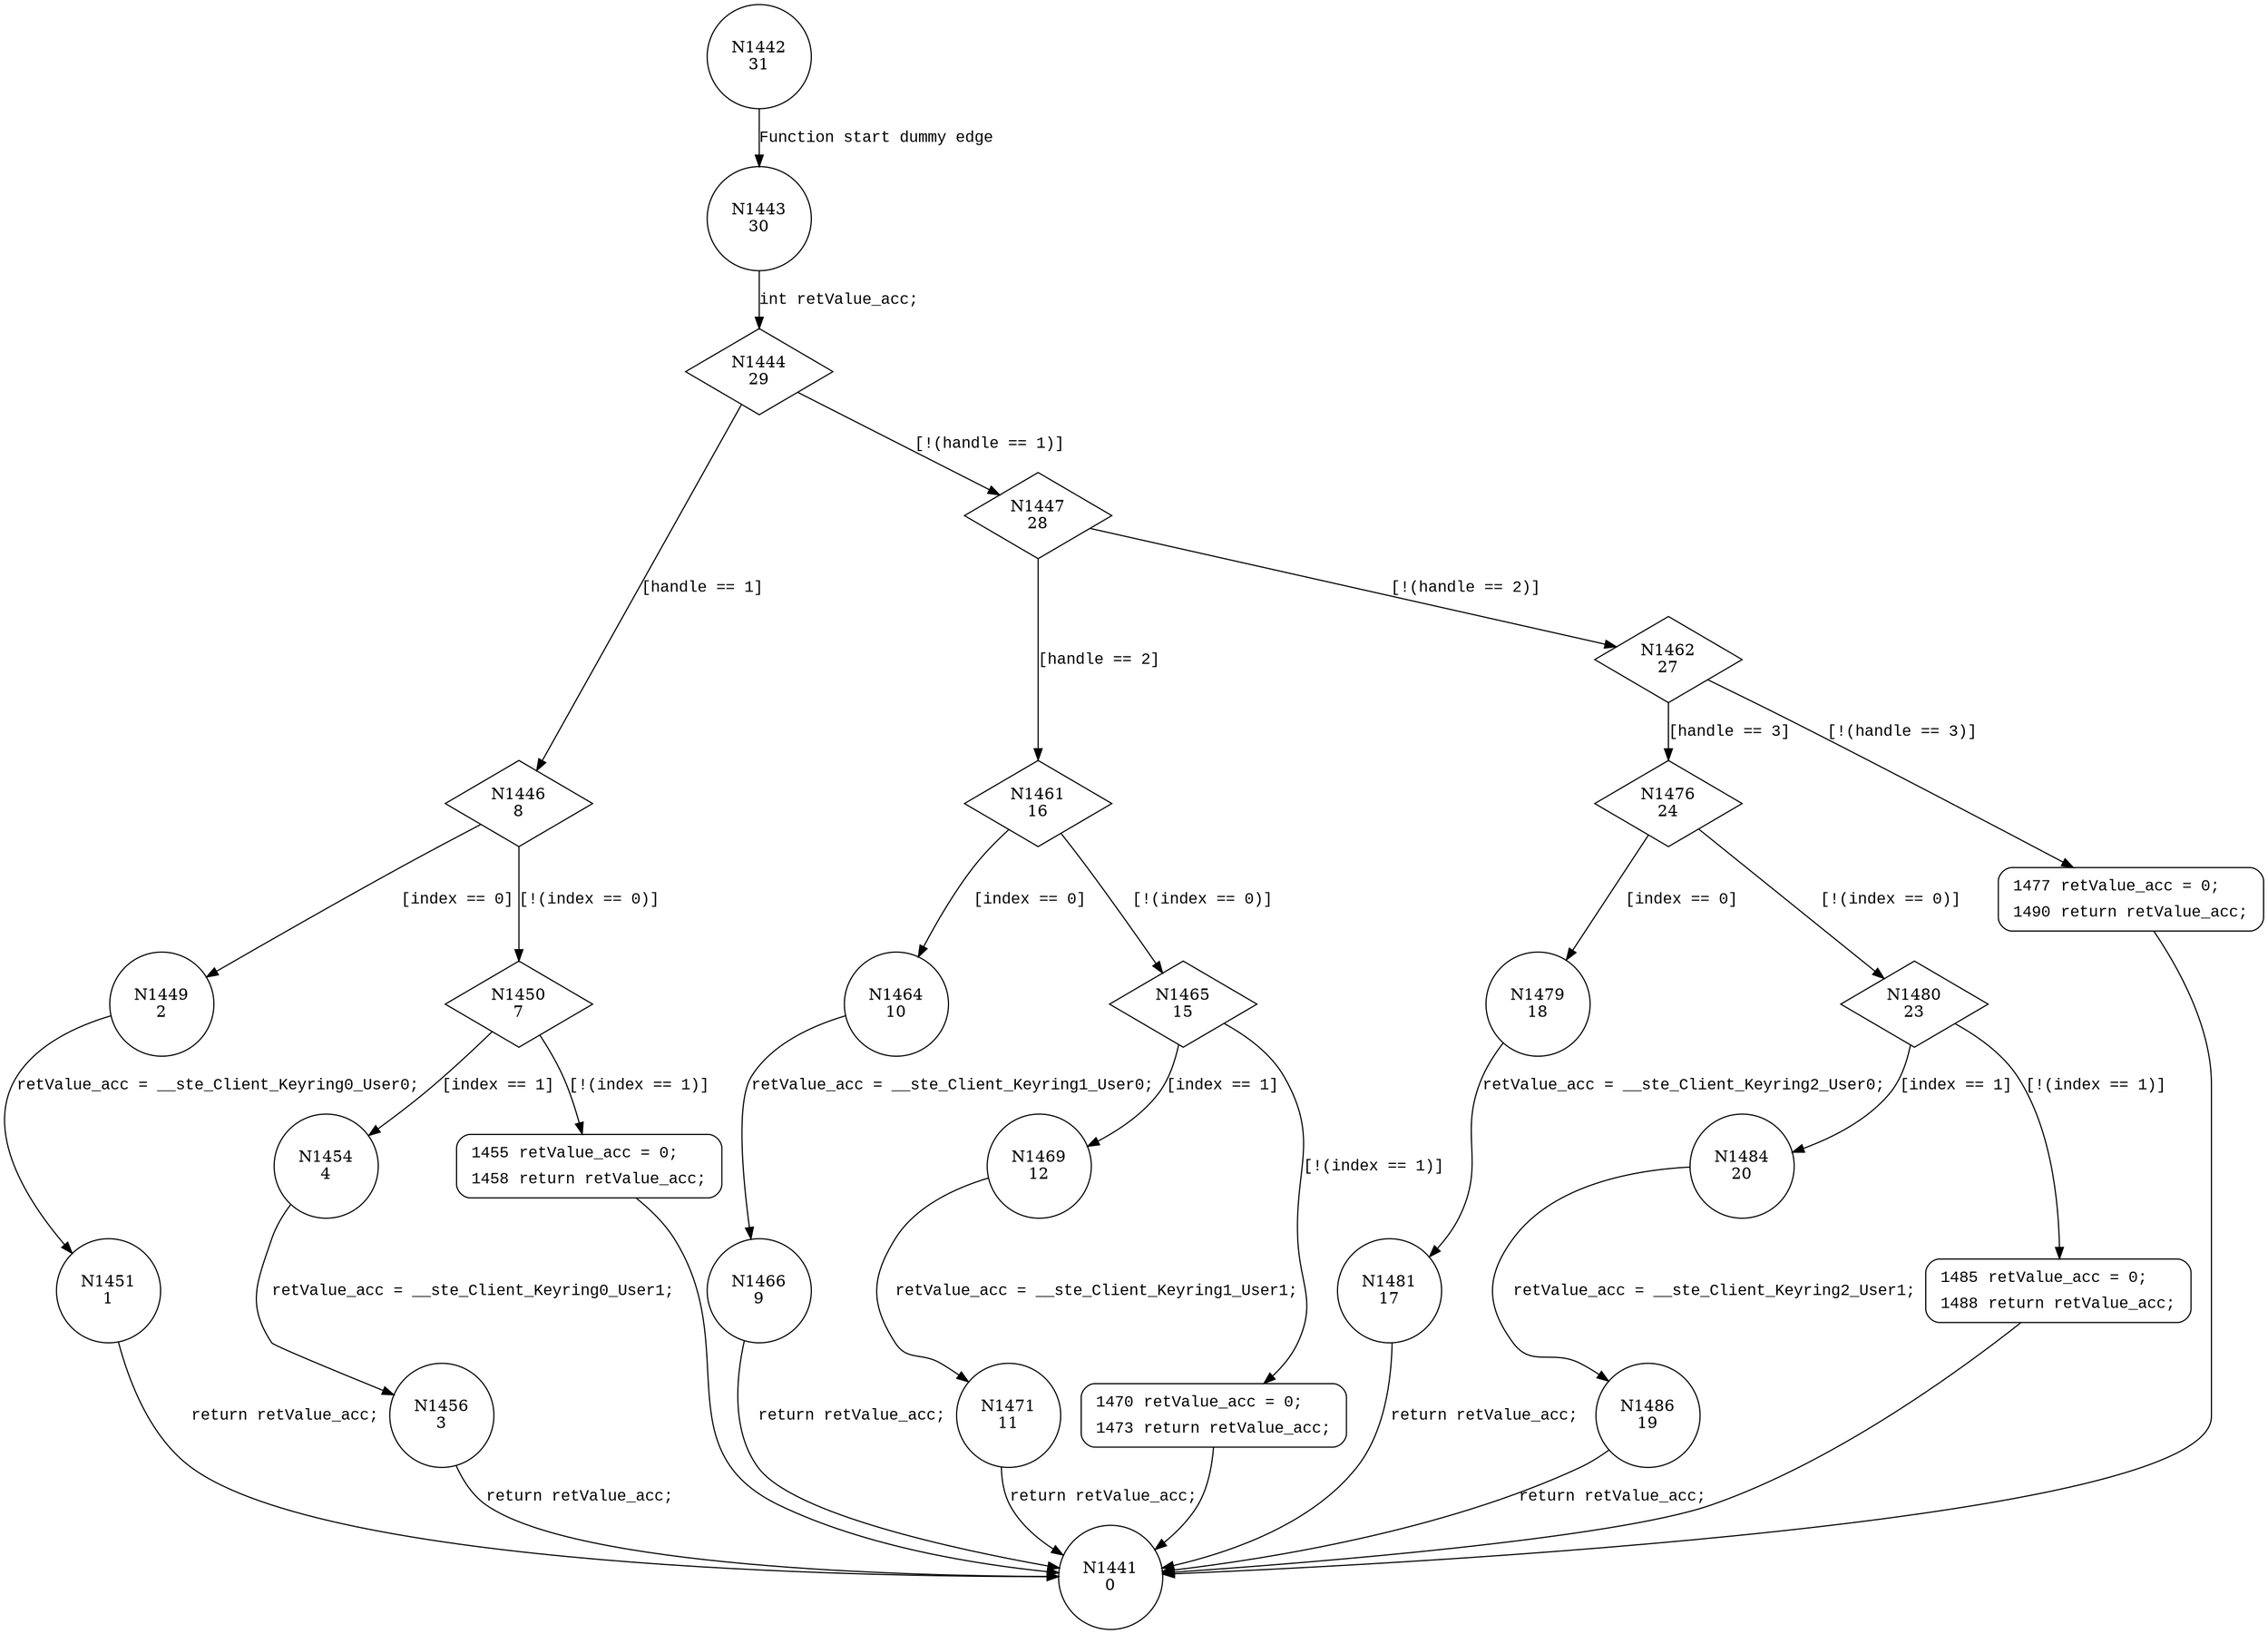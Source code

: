 digraph getClientKeyringUser {
1442 [shape="circle" label="N1442\n31"]
1443 [shape="circle" label="N1443\n30"]
1444 [shape="diamond" label="N1444\n29"]
1446 [shape="diamond" label="N1446\n8"]
1447 [shape="diamond" label="N1447\n28"]
1461 [shape="diamond" label="N1461\n16"]
1462 [shape="diamond" label="N1462\n27"]
1476 [shape="diamond" label="N1476\n24"]
1477 [shape="circle" label="N1477\n26"]
1479 [shape="circle" label="N1479\n18"]
1480 [shape="diamond" label="N1480\n23"]
1484 [shape="circle" label="N1484\n20"]
1485 [shape="circle" label="N1485\n22"]
1486 [shape="circle" label="N1486\n19"]
1481 [shape="circle" label="N1481\n17"]
1464 [shape="circle" label="N1464\n10"]
1465 [shape="diamond" label="N1465\n15"]
1469 [shape="circle" label="N1469\n12"]
1470 [shape="circle" label="N1470\n14"]
1471 [shape="circle" label="N1471\n11"]
1466 [shape="circle" label="N1466\n9"]
1449 [shape="circle" label="N1449\n2"]
1450 [shape="diamond" label="N1450\n7"]
1454 [shape="circle" label="N1454\n4"]
1455 [shape="circle" label="N1455\n6"]
1456 [shape="circle" label="N1456\n3"]
1451 [shape="circle" label="N1451\n1"]
1441 [shape="circle" label="N1441\n0"]
1477 [style="filled,bold" penwidth="1" fillcolor="white" fontname="Courier New" shape="Mrecord" label=<<table border="0" cellborder="0" cellpadding="3" bgcolor="white"><tr><td align="right">1477</td><td align="left">retValue_acc = 0;</td></tr><tr><td align="right">1490</td><td align="left">return retValue_acc;</td></tr></table>>]
1477 -> 1441[label=""]
1485 [style="filled,bold" penwidth="1" fillcolor="white" fontname="Courier New" shape="Mrecord" label=<<table border="0" cellborder="0" cellpadding="3" bgcolor="white"><tr><td align="right">1485</td><td align="left">retValue_acc = 0;</td></tr><tr><td align="right">1488</td><td align="left">return retValue_acc;</td></tr></table>>]
1485 -> 1441[label=""]
1470 [style="filled,bold" penwidth="1" fillcolor="white" fontname="Courier New" shape="Mrecord" label=<<table border="0" cellborder="0" cellpadding="3" bgcolor="white"><tr><td align="right">1470</td><td align="left">retValue_acc = 0;</td></tr><tr><td align="right">1473</td><td align="left">return retValue_acc;</td></tr></table>>]
1470 -> 1441[label=""]
1455 [style="filled,bold" penwidth="1" fillcolor="white" fontname="Courier New" shape="Mrecord" label=<<table border="0" cellborder="0" cellpadding="3" bgcolor="white"><tr><td align="right">1455</td><td align="left">retValue_acc = 0;</td></tr><tr><td align="right">1458</td><td align="left">return retValue_acc;</td></tr></table>>]
1455 -> 1441[label=""]
1442 -> 1443 [label="Function start dummy edge" fontname="Courier New"]
1444 -> 1446 [label="[handle == 1]" fontname="Courier New"]
1444 -> 1447 [label="[!(handle == 1)]" fontname="Courier New"]
1447 -> 1461 [label="[handle == 2]" fontname="Courier New"]
1447 -> 1462 [label="[!(handle == 2)]" fontname="Courier New"]
1462 -> 1476 [label="[handle == 3]" fontname="Courier New"]
1462 -> 1477 [label="[!(handle == 3)]" fontname="Courier New"]
1476 -> 1479 [label="[index == 0]" fontname="Courier New"]
1476 -> 1480 [label="[!(index == 0)]" fontname="Courier New"]
1480 -> 1484 [label="[index == 1]" fontname="Courier New"]
1480 -> 1485 [label="[!(index == 1)]" fontname="Courier New"]
1484 -> 1486 [label="retValue_acc = __ste_Client_Keyring2_User1;" fontname="Courier New"]
1479 -> 1481 [label="retValue_acc = __ste_Client_Keyring2_User0;" fontname="Courier New"]
1461 -> 1464 [label="[index == 0]" fontname="Courier New"]
1461 -> 1465 [label="[!(index == 0)]" fontname="Courier New"]
1465 -> 1469 [label="[index == 1]" fontname="Courier New"]
1465 -> 1470 [label="[!(index == 1)]" fontname="Courier New"]
1469 -> 1471 [label="retValue_acc = __ste_Client_Keyring1_User1;" fontname="Courier New"]
1464 -> 1466 [label="retValue_acc = __ste_Client_Keyring1_User0;" fontname="Courier New"]
1446 -> 1449 [label="[index == 0]" fontname="Courier New"]
1446 -> 1450 [label="[!(index == 0)]" fontname="Courier New"]
1450 -> 1454 [label="[index == 1]" fontname="Courier New"]
1450 -> 1455 [label="[!(index == 1)]" fontname="Courier New"]
1454 -> 1456 [label="retValue_acc = __ste_Client_Keyring0_User1;" fontname="Courier New"]
1449 -> 1451 [label="retValue_acc = __ste_Client_Keyring0_User0;" fontname="Courier New"]
1443 -> 1444 [label="int retValue_acc;" fontname="Courier New"]
1486 -> 1441 [label="return retValue_acc;" fontname="Courier New"]
1481 -> 1441 [label="return retValue_acc;" fontname="Courier New"]
1471 -> 1441 [label="return retValue_acc;" fontname="Courier New"]
1466 -> 1441 [label="return retValue_acc;" fontname="Courier New"]
1456 -> 1441 [label="return retValue_acc;" fontname="Courier New"]
1451 -> 1441 [label="return retValue_acc;" fontname="Courier New"]
}